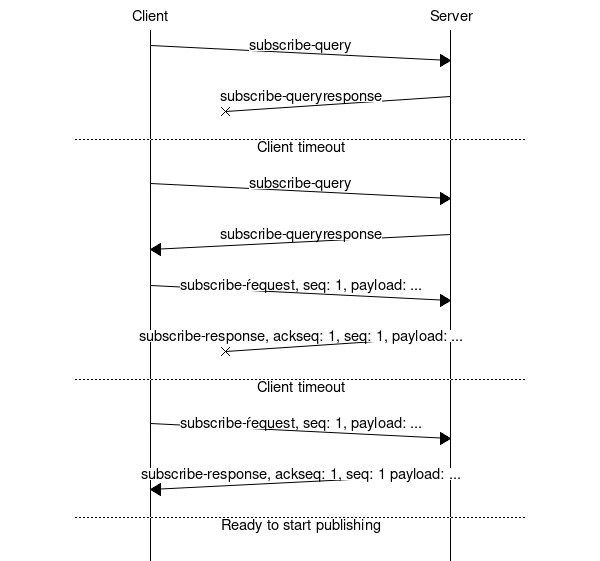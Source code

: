 # Lossy subscribe with initial sensor query
msc {
 arcgradient = 15,
 wordwraparcs = "on";

 a [label="Client"],b [label="Server"];

 a => b [label="subscribe-query"];
 a x- b [label="subscribe-queryresponse"];
 --- [label="Client timeout"];
 a => b [label="subscribe-query"];
 a <= b [label="subscribe-queryresponse"];
 a => b [label="subscribe-ŕequest, seq: 1, payload: ..."];
 a x- b [label="subscribe-response, ackseq: 1, seq: 1, payload: ..."];
 --- [label="Client timeout"];
 a => b [label="subscribe-ŕequest, seq: 1, payload: ..."];
 a <= b [label="subscribe-response, ackseq: 1, seq: 1 payload: ..."];
 --- [label="Ready to start publishing"];
}